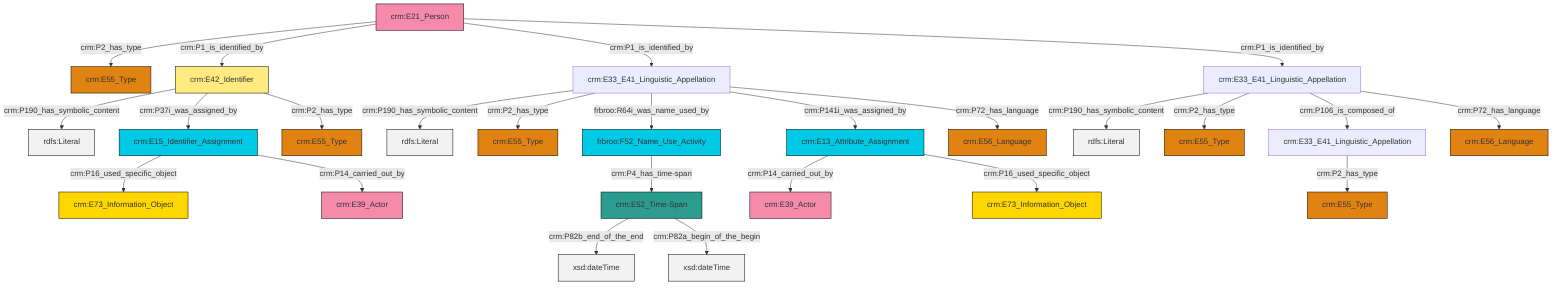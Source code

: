 graph TD
classDef Literal fill:#f2f2f2,stroke:#000000;
classDef CRM_Entity fill:#FFFFFF,stroke:#000000;
classDef Temporal_Entity fill:#00C9E6, stroke:#000000;
classDef Type fill:#E18312, stroke:#000000;
classDef Time-Span fill:#2C9C91, stroke:#000000;
classDef Appellation fill:#FFEB7F, stroke:#000000;
classDef Place fill:#008836, stroke:#000000;
classDef Persistent_Item fill:#B266B2, stroke:#000000;
classDef Conceptual_Object fill:#FFD700, stroke:#000000;
classDef Physical_Thing fill:#D2B48C, stroke:#000000;
classDef Actor fill:#f58aad, stroke:#000000;
classDef PC_Classes fill:#4ce600, stroke:#000000;
classDef Multi fill:#cccccc,stroke:#000000;

0["crm:E33_E41_Linguistic_Appellation"]:::Default -->|crm:P190_has_symbolic_content| 1[rdfs:Literal]:::Literal
2["crm:E21_Person"]:::Actor -->|crm:P2_has_type| 3["crm:E55_Type"]:::Type
4["crm:E33_E41_Linguistic_Appellation"]:::Default -->|crm:P190_has_symbolic_content| 5[rdfs:Literal]:::Literal
4["crm:E33_E41_Linguistic_Appellation"]:::Default -->|crm:P2_has_type| 6["crm:E55_Type"]:::Type
7["frbroo:F52_Name_Use_Activity"]:::Temporal_Entity -->|crm:P4_has_time-span| 8["crm:E52_Time-Span"]:::Time-Span
0["crm:E33_E41_Linguistic_Appellation"]:::Default -->|crm:P2_has_type| 9["crm:E55_Type"]:::Type
2["crm:E21_Person"]:::Actor -->|crm:P1_is_identified_by| 10["crm:E42_Identifier"]:::Appellation
23["crm:E15_Identifier_Assignment"]:::Temporal_Entity -->|crm:P16_used_specific_object| 24["crm:E73_Information_Object"]:::Conceptual_Object
4["crm:E33_E41_Linguistic_Appellation"]:::Default -->|crm:P106_is_composed_of| 19["crm:E33_E41_Linguistic_Appellation"]:::Default
4["crm:E33_E41_Linguistic_Appellation"]:::Default -->|crm:P72_has_language| 13["crm:E56_Language"]:::Type
0["crm:E33_E41_Linguistic_Appellation"]:::Default -->|frbroo:R64i_was_name_used_by| 7["frbroo:F52_Name_Use_Activity"]:::Temporal_Entity
2["crm:E21_Person"]:::Actor -->|crm:P1_is_identified_by| 0["crm:E33_E41_Linguistic_Appellation"]:::Default
8["crm:E52_Time-Span"]:::Time-Span -->|crm:P82b_end_of_the_end| 35[xsd:dateTime]:::Literal
0["crm:E33_E41_Linguistic_Appellation"]:::Default -->|crm:P141i_was_assigned_by| 25["crm:E13_Attribute_Assignment"]:::Temporal_Entity
0["crm:E33_E41_Linguistic_Appellation"]:::Default -->|crm:P72_has_language| 37["crm:E56_Language"]:::Type
8["crm:E52_Time-Span"]:::Time-Span -->|crm:P82a_begin_of_the_begin| 40[xsd:dateTime]:::Literal
25["crm:E13_Attribute_Assignment"]:::Temporal_Entity -->|crm:P14_carried_out_by| 41["crm:E39_Actor"]:::Actor
10["crm:E42_Identifier"]:::Appellation -->|crm:P190_has_symbolic_content| 44[rdfs:Literal]:::Literal
2["crm:E21_Person"]:::Actor -->|crm:P1_is_identified_by| 4["crm:E33_E41_Linguistic_Appellation"]:::Default
25["crm:E13_Attribute_Assignment"]:::Temporal_Entity -->|crm:P16_used_specific_object| 33["crm:E73_Information_Object"]:::Conceptual_Object
10["crm:E42_Identifier"]:::Appellation -->|crm:P37i_was_assigned_by| 23["crm:E15_Identifier_Assignment"]:::Temporal_Entity
23["crm:E15_Identifier_Assignment"]:::Temporal_Entity -->|crm:P14_carried_out_by| 30["crm:E39_Actor"]:::Actor
19["crm:E33_E41_Linguistic_Appellation"]:::Default -->|crm:P2_has_type| 17["crm:E55_Type"]:::Type
10["crm:E42_Identifier"]:::Appellation -->|crm:P2_has_type| 21["crm:E55_Type"]:::Type